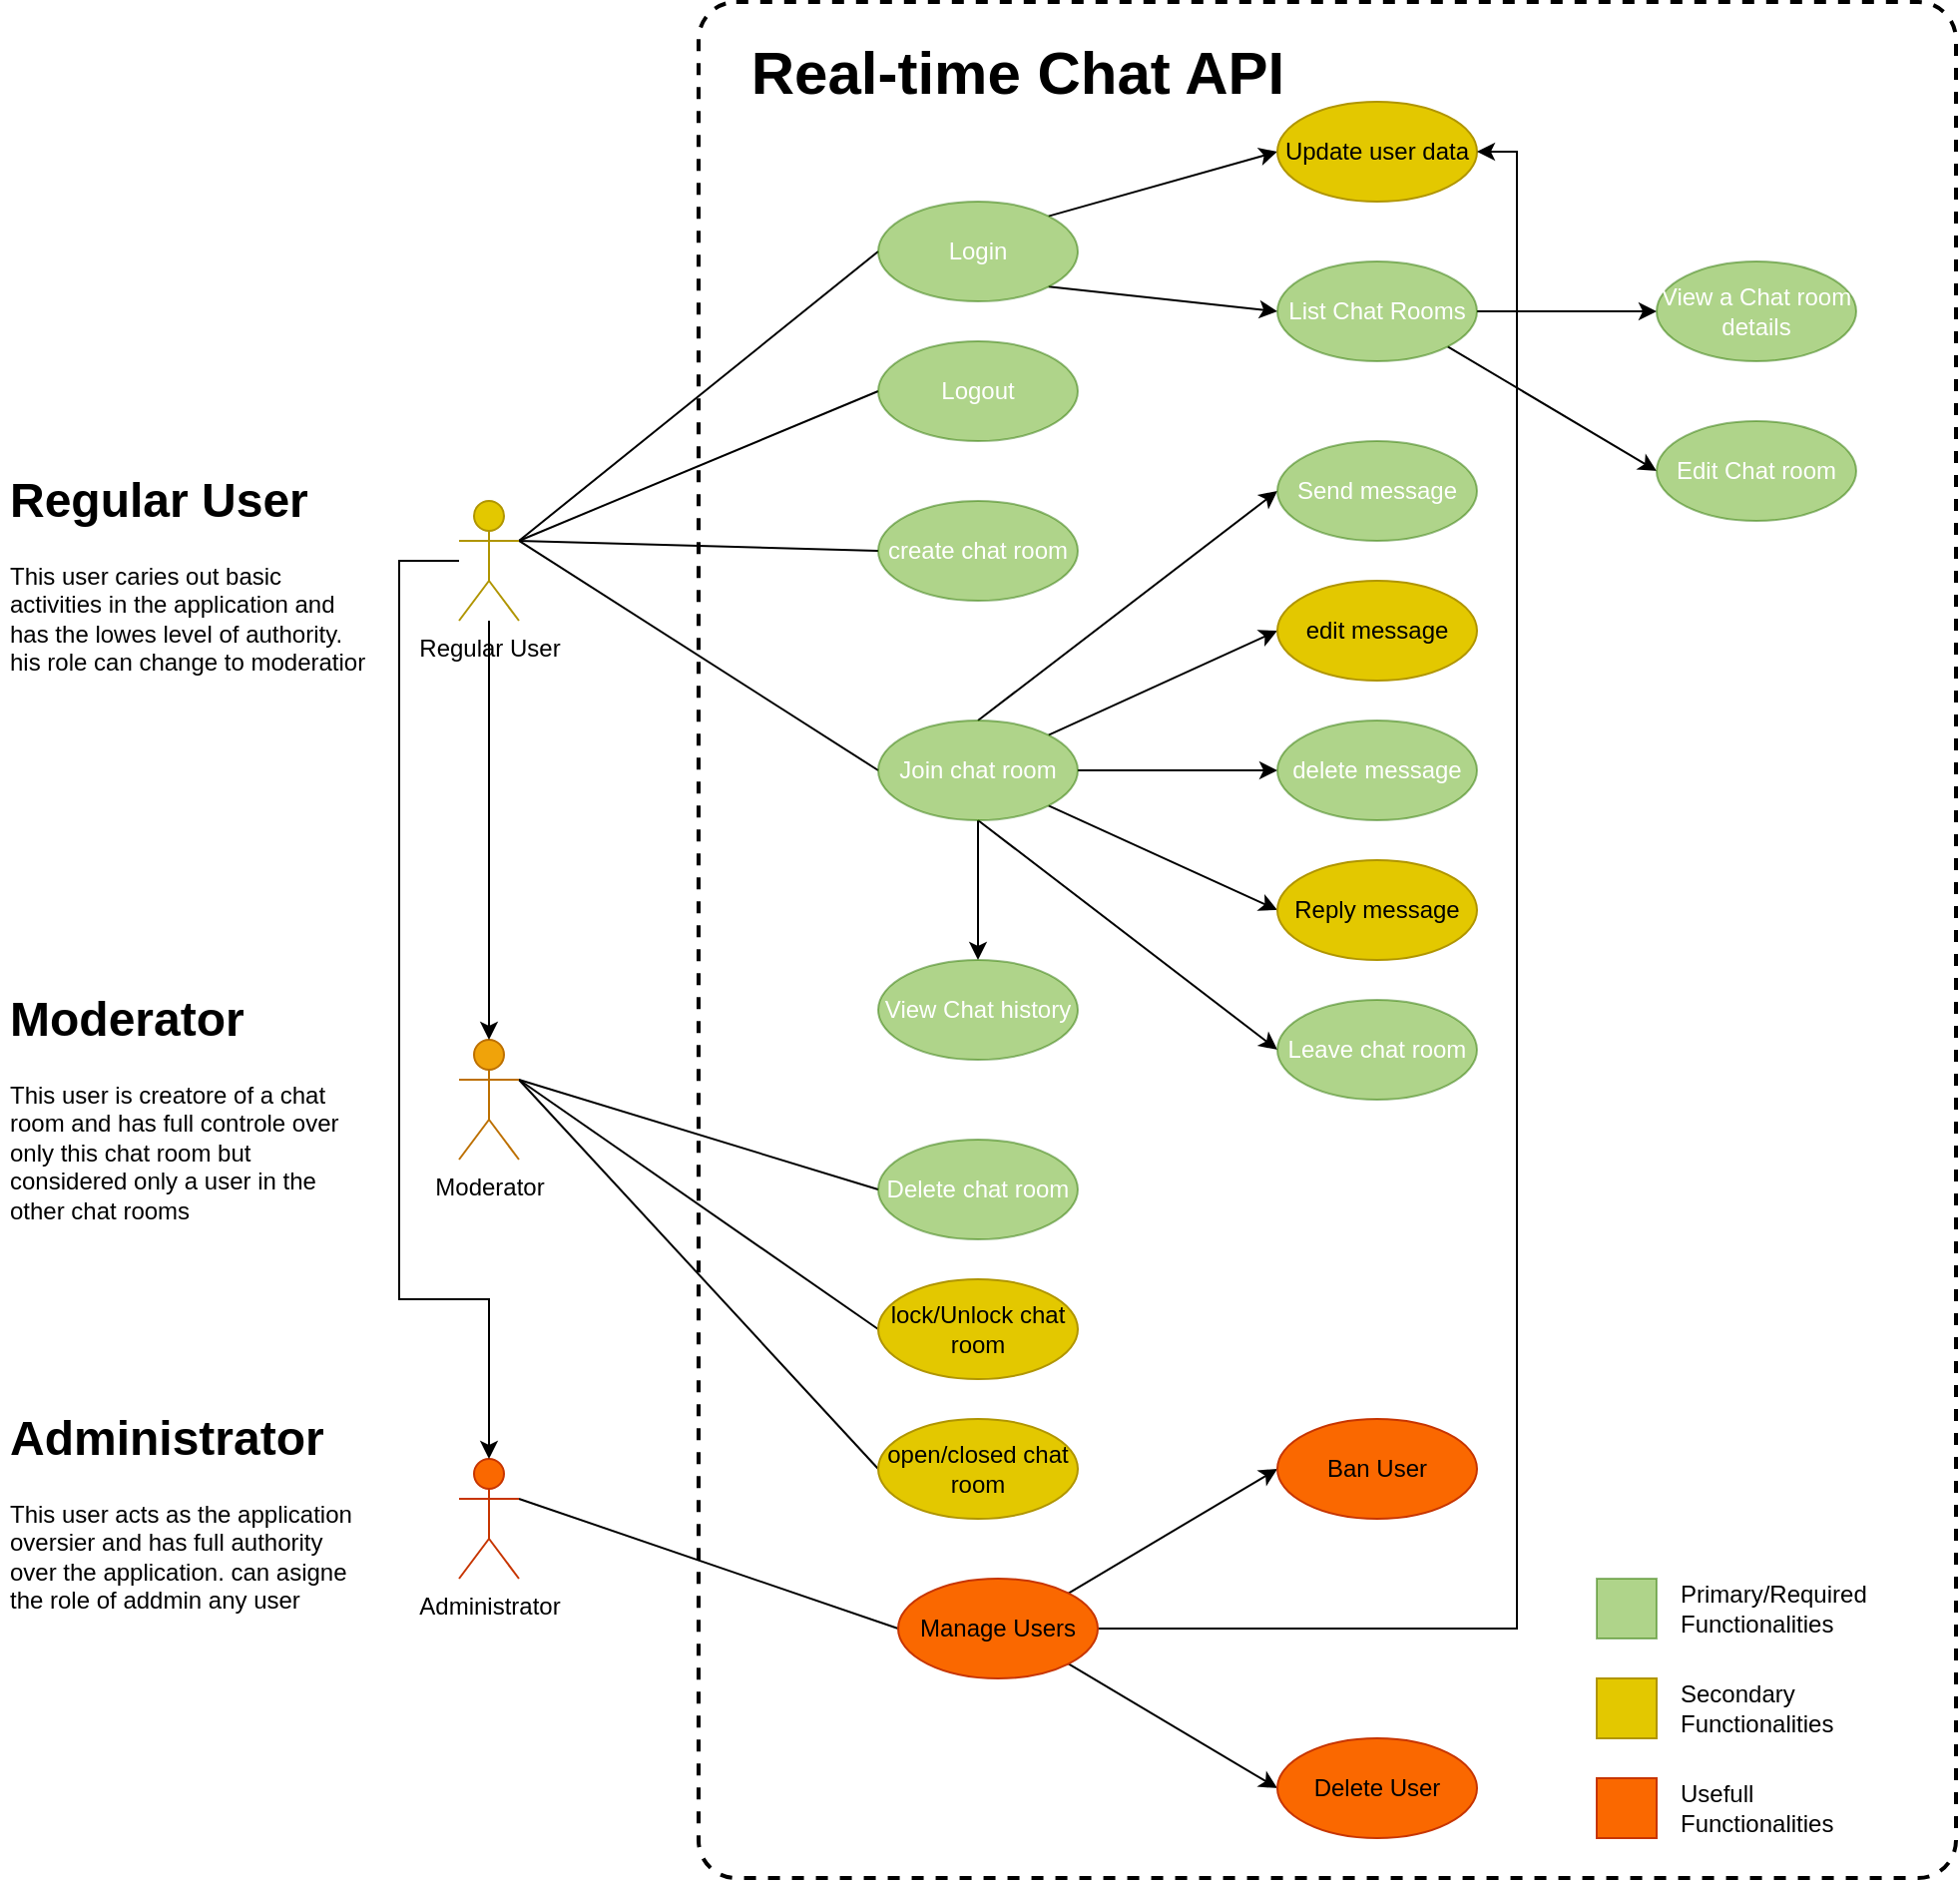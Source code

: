 <mxfile version="23.0.2" type="device">
  <diagram name="Page-1" id="6SJeVT3afv-_U2DxjBjM">
    <mxGraphModel dx="3187" dy="5176" grid="1" gridSize="10" guides="1" tooltips="1" connect="1" arrows="1" fold="1" page="1" pageScale="1" pageWidth="2339" pageHeight="3300" math="0" shadow="0">
      <root>
        <mxCell id="0" />
        <mxCell id="1" parent="0" />
        <mxCell id="yJGCrKRlhljD5VC-1T4R-48" value="" style="rounded=1;whiteSpace=wrap;html=1;fillColor=none;dashed=1;strokeWidth=2;arcSize=3;" vertex="1" parent="1">
          <mxGeometry x="510" y="-160" width="630" height="940" as="geometry" />
        </mxCell>
        <mxCell id="yJGCrKRlhljD5VC-1T4R-21" style="rounded=0;orthogonalLoop=1;jettySize=auto;html=1;exitX=1;exitY=0.333;exitDx=0;exitDy=0;exitPerimeter=0;entryX=0;entryY=0.5;entryDx=0;entryDy=0;endArrow=none;endFill=0;" edge="1" parent="1" source="yJGCrKRlhljD5VC-1T4R-1" target="yJGCrKRlhljD5VC-1T4R-9">
          <mxGeometry relative="1" as="geometry" />
        </mxCell>
        <mxCell id="yJGCrKRlhljD5VC-1T4R-23" style="rounded=0;orthogonalLoop=1;jettySize=auto;html=1;exitX=1;exitY=0.333;exitDx=0;exitDy=0;exitPerimeter=0;entryX=0;entryY=0.5;entryDx=0;entryDy=0;endArrow=none;endFill=0;" edge="1" parent="1" source="yJGCrKRlhljD5VC-1T4R-1" target="yJGCrKRlhljD5VC-1T4R-20">
          <mxGeometry relative="1" as="geometry" />
        </mxCell>
        <mxCell id="yJGCrKRlhljD5VC-1T4R-32" style="rounded=0;orthogonalLoop=1;jettySize=auto;html=1;exitX=1;exitY=0.333;exitDx=0;exitDy=0;exitPerimeter=0;entryX=0;entryY=0.5;entryDx=0;entryDy=0;endArrow=none;endFill=0;" edge="1" parent="1" source="yJGCrKRlhljD5VC-1T4R-1" target="yJGCrKRlhljD5VC-1T4R-8">
          <mxGeometry relative="1" as="geometry" />
        </mxCell>
        <mxCell id="yJGCrKRlhljD5VC-1T4R-33" style="rounded=0;orthogonalLoop=1;jettySize=auto;html=1;exitX=1;exitY=0.333;exitDx=0;exitDy=0;exitPerimeter=0;entryX=0;entryY=0.5;entryDx=0;entryDy=0;endArrow=none;endFill=0;" edge="1" parent="1" source="yJGCrKRlhljD5VC-1T4R-1" target="yJGCrKRlhljD5VC-1T4R-7">
          <mxGeometry relative="1" as="geometry" />
        </mxCell>
        <mxCell id="yJGCrKRlhljD5VC-1T4R-1" value="Regular User" style="shape=umlActor;verticalLabelPosition=bottom;verticalAlign=top;html=1;outlineConnect=0;fillColor=#e3c800;fontColor=#000000;strokeColor=#B09500;" vertex="1" parent="1">
          <mxGeometry x="390" y="90" width="30" height="60" as="geometry" />
        </mxCell>
        <mxCell id="yJGCrKRlhljD5VC-1T4R-30" style="rounded=0;orthogonalLoop=1;jettySize=auto;html=1;exitX=1;exitY=0.333;exitDx=0;exitDy=0;exitPerimeter=0;entryX=0;entryY=0.5;entryDx=0;entryDy=0;endArrow=none;endFill=0;" edge="1" parent="1" source="yJGCrKRlhljD5VC-1T4R-2" target="yJGCrKRlhljD5VC-1T4R-28">
          <mxGeometry relative="1" as="geometry" />
        </mxCell>
        <mxCell id="yJGCrKRlhljD5VC-1T4R-31" style="rounded=0;orthogonalLoop=1;jettySize=auto;html=1;exitX=1;exitY=0.333;exitDx=0;exitDy=0;exitPerimeter=0;entryX=0;entryY=0.5;entryDx=0;entryDy=0;endArrow=none;endFill=0;" edge="1" parent="1" source="yJGCrKRlhljD5VC-1T4R-2" target="yJGCrKRlhljD5VC-1T4R-29">
          <mxGeometry relative="1" as="geometry" />
        </mxCell>
        <mxCell id="yJGCrKRlhljD5VC-1T4R-57" style="rounded=0;orthogonalLoop=1;jettySize=auto;html=1;exitX=1;exitY=0.333;exitDx=0;exitDy=0;exitPerimeter=0;entryX=0;entryY=0.5;entryDx=0;entryDy=0;endArrow=none;endFill=0;" edge="1" parent="1" source="yJGCrKRlhljD5VC-1T4R-2" target="yJGCrKRlhljD5VC-1T4R-56">
          <mxGeometry relative="1" as="geometry" />
        </mxCell>
        <mxCell id="yJGCrKRlhljD5VC-1T4R-2" value="Moderator" style="shape=umlActor;verticalLabelPosition=bottom;verticalAlign=top;html=1;outlineConnect=0;fillColor=#f0a30a;fontColor=#000000;strokeColor=#BD7000;" vertex="1" parent="1">
          <mxGeometry x="390" y="360" width="30" height="60" as="geometry" />
        </mxCell>
        <mxCell id="yJGCrKRlhljD5VC-1T4R-42" style="rounded=0;orthogonalLoop=1;jettySize=auto;html=1;exitX=1;exitY=0.333;exitDx=0;exitDy=0;exitPerimeter=0;entryX=0;entryY=0.5;entryDx=0;entryDy=0;endArrow=none;endFill=0;" edge="1" parent="1" source="yJGCrKRlhljD5VC-1T4R-3" target="yJGCrKRlhljD5VC-1T4R-35">
          <mxGeometry relative="1" as="geometry" />
        </mxCell>
        <mxCell id="yJGCrKRlhljD5VC-1T4R-3" value="Administrator" style="shape=umlActor;verticalLabelPosition=bottom;verticalAlign=top;html=1;outlineConnect=0;fillColor=#fa6800;fontColor=#000000;strokeColor=#C73500;" vertex="1" parent="1">
          <mxGeometry x="390" y="570" width="30" height="60" as="geometry" />
        </mxCell>
        <mxCell id="yJGCrKRlhljD5VC-1T4R-4" value="&lt;h1&gt;Regular User&amp;nbsp;&lt;/h1&gt;&lt;p&gt;This user caries out basic activities in the application and has the lowes level of authority. his role can change to moderatior&lt;/p&gt;" style="text;html=1;strokeColor=none;fillColor=none;spacing=5;spacingTop=-20;whiteSpace=wrap;overflow=hidden;rounded=0;" vertex="1" parent="1">
          <mxGeometry x="160" y="70" width="190" height="120" as="geometry" />
        </mxCell>
        <mxCell id="yJGCrKRlhljD5VC-1T4R-5" value="&lt;h1&gt;Moderator&amp;nbsp;&lt;/h1&gt;&lt;p&gt;This user is creatore of a chat room and has full controle over only this chat room but considered only a user in the other chat rooms&lt;/p&gt;" style="text;html=1;strokeColor=none;fillColor=none;spacing=5;spacingTop=-20;whiteSpace=wrap;overflow=hidden;rounded=0;" vertex="1" parent="1">
          <mxGeometry x="160" y="330" width="190" height="130" as="geometry" />
        </mxCell>
        <mxCell id="yJGCrKRlhljD5VC-1T4R-6" value="&lt;h1&gt;Administrator&amp;nbsp;&lt;/h1&gt;&lt;p&gt;This user acts as the application oversier and has full authority over the application. can asigne the role of addmin any user&lt;/p&gt;" style="text;html=1;strokeColor=none;fillColor=none;spacing=5;spacingTop=-20;whiteSpace=wrap;overflow=hidden;rounded=0;" vertex="1" parent="1">
          <mxGeometry x="160" y="540" width="190" height="120" as="geometry" />
        </mxCell>
        <mxCell id="yJGCrKRlhljD5VC-1T4R-49" style="rounded=0;orthogonalLoop=1;jettySize=auto;html=1;exitX=1;exitY=0;exitDx=0;exitDy=0;entryX=0;entryY=0.5;entryDx=0;entryDy=0;endArrow=classic;endFill=1;" edge="1" parent="1" source="yJGCrKRlhljD5VC-1T4R-7" target="yJGCrKRlhljD5VC-1T4R-34">
          <mxGeometry relative="1" as="geometry" />
        </mxCell>
        <mxCell id="yJGCrKRlhljD5VC-1T4R-51" style="rounded=0;orthogonalLoop=1;jettySize=auto;html=1;exitX=1;exitY=1;exitDx=0;exitDy=0;entryX=0;entryY=0.5;entryDx=0;entryDy=0;" edge="1" parent="1" source="yJGCrKRlhljD5VC-1T4R-7" target="yJGCrKRlhljD5VC-1T4R-50">
          <mxGeometry relative="1" as="geometry" />
        </mxCell>
        <mxCell id="yJGCrKRlhljD5VC-1T4R-7" value="Login" style="ellipse;whiteSpace=wrap;html=1;fillColor=#60a917;strokeColor=#2D7600;fontColor=#ffffff;opacity=50;" vertex="1" parent="1">
          <mxGeometry x="600" y="-60" width="100" height="50" as="geometry" />
        </mxCell>
        <mxCell id="yJGCrKRlhljD5VC-1T4R-8" value="Logout" style="ellipse;whiteSpace=wrap;html=1;fillColor=#60a917;strokeColor=#2D7600;fontColor=#ffffff;opacity=50;" vertex="1" parent="1">
          <mxGeometry x="600" y="10" width="100" height="50" as="geometry" />
        </mxCell>
        <mxCell id="yJGCrKRlhljD5VC-1T4R-14" style="rounded=0;orthogonalLoop=1;jettySize=auto;html=1;exitX=0.5;exitY=0;exitDx=0;exitDy=0;entryX=0;entryY=0.5;entryDx=0;entryDy=0;" edge="1" parent="1" source="yJGCrKRlhljD5VC-1T4R-9" target="yJGCrKRlhljD5VC-1T4R-10">
          <mxGeometry relative="1" as="geometry" />
        </mxCell>
        <mxCell id="yJGCrKRlhljD5VC-1T4R-15" style="rounded=0;orthogonalLoop=1;jettySize=auto;html=1;exitX=1;exitY=0;exitDx=0;exitDy=0;entryX=0;entryY=0.5;entryDx=0;entryDy=0;" edge="1" parent="1" source="yJGCrKRlhljD5VC-1T4R-9" target="yJGCrKRlhljD5VC-1T4R-11">
          <mxGeometry relative="1" as="geometry" />
        </mxCell>
        <mxCell id="yJGCrKRlhljD5VC-1T4R-16" style="rounded=0;orthogonalLoop=1;jettySize=auto;html=1;exitX=1;exitY=0.5;exitDx=0;exitDy=0;entryX=0;entryY=0.5;entryDx=0;entryDy=0;" edge="1" parent="1" source="yJGCrKRlhljD5VC-1T4R-9" target="yJGCrKRlhljD5VC-1T4R-12">
          <mxGeometry relative="1" as="geometry" />
        </mxCell>
        <mxCell id="yJGCrKRlhljD5VC-1T4R-17" style="rounded=0;orthogonalLoop=1;jettySize=auto;html=1;exitX=1;exitY=1;exitDx=0;exitDy=0;entryX=0;entryY=0.5;entryDx=0;entryDy=0;" edge="1" parent="1" source="yJGCrKRlhljD5VC-1T4R-9" target="yJGCrKRlhljD5VC-1T4R-13">
          <mxGeometry relative="1" as="geometry" />
        </mxCell>
        <mxCell id="yJGCrKRlhljD5VC-1T4R-19" style="rounded=0;orthogonalLoop=1;jettySize=auto;html=1;exitX=0.5;exitY=1;exitDx=0;exitDy=0;entryX=0;entryY=0.5;entryDx=0;entryDy=0;" edge="1" parent="1" source="yJGCrKRlhljD5VC-1T4R-9" target="yJGCrKRlhljD5VC-1T4R-18">
          <mxGeometry relative="1" as="geometry" />
        </mxCell>
        <mxCell id="yJGCrKRlhljD5VC-1T4R-45" style="rounded=0;orthogonalLoop=1;jettySize=auto;html=1;exitX=0.5;exitY=1;exitDx=0;exitDy=0;entryX=0.5;entryY=0;entryDx=0;entryDy=0;" edge="1" parent="1" source="yJGCrKRlhljD5VC-1T4R-9" target="yJGCrKRlhljD5VC-1T4R-43">
          <mxGeometry relative="1" as="geometry" />
        </mxCell>
        <mxCell id="yJGCrKRlhljD5VC-1T4R-9" value="Join chat room" style="ellipse;whiteSpace=wrap;html=1;fillColor=#60a917;strokeColor=#2D7600;fontColor=#ffffff;opacity=50;" vertex="1" parent="1">
          <mxGeometry x="600" y="200" width="100" height="50" as="geometry" />
        </mxCell>
        <mxCell id="yJGCrKRlhljD5VC-1T4R-10" value="Send message" style="ellipse;whiteSpace=wrap;html=1;fillColor=#60a917;strokeColor=#2D7600;fontColor=#ffffff;opacity=50;" vertex="1" parent="1">
          <mxGeometry x="800" y="60" width="100" height="50" as="geometry" />
        </mxCell>
        <mxCell id="yJGCrKRlhljD5VC-1T4R-11" value="edit message" style="ellipse;whiteSpace=wrap;html=1;fillColor=#e3c800;fontColor=#000000;strokeColor=#B09500;" vertex="1" parent="1">
          <mxGeometry x="800" y="130" width="100" height="50" as="geometry" />
        </mxCell>
        <mxCell id="yJGCrKRlhljD5VC-1T4R-12" value="delete message" style="ellipse;whiteSpace=wrap;html=1;fillColor=#60a917;strokeColor=#2D7600;fontColor=#ffffff;opacity=50;" vertex="1" parent="1">
          <mxGeometry x="800" y="200" width="100" height="50" as="geometry" />
        </mxCell>
        <mxCell id="yJGCrKRlhljD5VC-1T4R-13" value="Reply message" style="ellipse;whiteSpace=wrap;html=1;fillColor=#e3c800;strokeColor=#B09500;fontColor=#000000;" vertex="1" parent="1">
          <mxGeometry x="800" y="270" width="100" height="50" as="geometry" />
        </mxCell>
        <mxCell id="yJGCrKRlhljD5VC-1T4R-18" value="Leave chat room" style="ellipse;whiteSpace=wrap;html=1;fillColor=#60a917;strokeColor=#2D7600;fontColor=#ffffff;opacity=50;" vertex="1" parent="1">
          <mxGeometry x="800" y="340" width="100" height="50" as="geometry" />
        </mxCell>
        <mxCell id="yJGCrKRlhljD5VC-1T4R-20" value="create chat room" style="ellipse;whiteSpace=wrap;html=1;fillColor=#60a917;strokeColor=#2D7600;fontColor=#ffffff;opacity=50;" vertex="1" parent="1">
          <mxGeometry x="600" y="90" width="100" height="50" as="geometry" />
        </mxCell>
        <mxCell id="yJGCrKRlhljD5VC-1T4R-25" style="edgeStyle=orthogonalEdgeStyle;rounded=0;orthogonalLoop=1;jettySize=auto;html=1;entryX=0.5;entryY=0;entryDx=0;entryDy=0;entryPerimeter=0;" edge="1" parent="1" source="yJGCrKRlhljD5VC-1T4R-1" target="yJGCrKRlhljD5VC-1T4R-2">
          <mxGeometry relative="1" as="geometry" />
        </mxCell>
        <mxCell id="yJGCrKRlhljD5VC-1T4R-27" style="edgeStyle=orthogonalEdgeStyle;rounded=0;orthogonalLoop=1;jettySize=auto;html=1;entryX=0.5;entryY=0;entryDx=0;entryDy=0;entryPerimeter=0;" edge="1" parent="1" source="yJGCrKRlhljD5VC-1T4R-1" target="yJGCrKRlhljD5VC-1T4R-3">
          <mxGeometry relative="1" as="geometry">
            <Array as="points">
              <mxPoint x="360" y="120" />
              <mxPoint x="360" y="490" />
              <mxPoint x="405" y="490" />
            </Array>
          </mxGeometry>
        </mxCell>
        <mxCell id="yJGCrKRlhljD5VC-1T4R-28" value="lock/Unlock chat&lt;br&gt;room" style="ellipse;whiteSpace=wrap;html=1;fillColor=#e3c800;strokeColor=#B09500;fontColor=#000000;" vertex="1" parent="1">
          <mxGeometry x="600" y="480" width="100" height="50" as="geometry" />
        </mxCell>
        <mxCell id="yJGCrKRlhljD5VC-1T4R-29" value="open/closed chat&lt;br&gt;room" style="ellipse;whiteSpace=wrap;html=1;fillColor=#e3c800;strokeColor=#B09500;fontColor=#000000;" vertex="1" parent="1">
          <mxGeometry x="600" y="550" width="100" height="50" as="geometry" />
        </mxCell>
        <mxCell id="yJGCrKRlhljD5VC-1T4R-34" value="Update user data" style="ellipse;whiteSpace=wrap;html=1;fillColor=#e3c800;strokeColor=#B09500;fontColor=#000000;" vertex="1" parent="1">
          <mxGeometry x="800" y="-110" width="100" height="50" as="geometry" />
        </mxCell>
        <mxCell id="yJGCrKRlhljD5VC-1T4R-39" style="rounded=0;orthogonalLoop=1;jettySize=auto;html=1;exitX=1;exitY=0;exitDx=0;exitDy=0;entryX=0;entryY=0.5;entryDx=0;entryDy=0;" edge="1" parent="1" source="yJGCrKRlhljD5VC-1T4R-35" target="yJGCrKRlhljD5VC-1T4R-36">
          <mxGeometry relative="1" as="geometry" />
        </mxCell>
        <mxCell id="yJGCrKRlhljD5VC-1T4R-41" style="rounded=0;orthogonalLoop=1;jettySize=auto;html=1;exitX=1;exitY=1;exitDx=0;exitDy=0;entryX=0;entryY=0.5;entryDx=0;entryDy=0;" edge="1" parent="1" source="yJGCrKRlhljD5VC-1T4R-35" target="yJGCrKRlhljD5VC-1T4R-38">
          <mxGeometry relative="1" as="geometry" />
        </mxCell>
        <mxCell id="yJGCrKRlhljD5VC-1T4R-47" style="edgeStyle=orthogonalEdgeStyle;rounded=0;orthogonalLoop=1;jettySize=auto;html=1;exitX=1;exitY=0.5;exitDx=0;exitDy=0;entryX=1;entryY=0.5;entryDx=0;entryDy=0;" edge="1" parent="1" source="yJGCrKRlhljD5VC-1T4R-35" target="yJGCrKRlhljD5VC-1T4R-34">
          <mxGeometry relative="1" as="geometry" />
        </mxCell>
        <mxCell id="yJGCrKRlhljD5VC-1T4R-35" value="Manage Users" style="ellipse;whiteSpace=wrap;html=1;fillColor=#fa6800;fontColor=#000000;strokeColor=#C73500;" vertex="1" parent="1">
          <mxGeometry x="610" y="630" width="100" height="50" as="geometry" />
        </mxCell>
        <mxCell id="yJGCrKRlhljD5VC-1T4R-36" value="Ban User" style="ellipse;whiteSpace=wrap;html=1;fillColor=#fa6800;fontColor=#000000;strokeColor=#C73500;" vertex="1" parent="1">
          <mxGeometry x="800" y="550" width="100" height="50" as="geometry" />
        </mxCell>
        <mxCell id="yJGCrKRlhljD5VC-1T4R-38" value="Delete User" style="ellipse;whiteSpace=wrap;html=1;fillColor=#fa6800;fontColor=#000000;strokeColor=#C73500;" vertex="1" parent="1">
          <mxGeometry x="800" y="710" width="100" height="50" as="geometry" />
        </mxCell>
        <mxCell id="yJGCrKRlhljD5VC-1T4R-43" value="View Chat history" style="ellipse;whiteSpace=wrap;html=1;fillColor=#60a917;strokeColor=#2D7600;fontColor=#ffffff;opacity=50;" vertex="1" parent="1">
          <mxGeometry x="600" y="320" width="100" height="50" as="geometry" />
        </mxCell>
        <mxCell id="yJGCrKRlhljD5VC-1T4R-53" style="edgeStyle=orthogonalEdgeStyle;rounded=0;orthogonalLoop=1;jettySize=auto;html=1;exitX=1;exitY=0.5;exitDx=0;exitDy=0;entryX=0;entryY=0.5;entryDx=0;entryDy=0;" edge="1" parent="1" source="yJGCrKRlhljD5VC-1T4R-50" target="yJGCrKRlhljD5VC-1T4R-52">
          <mxGeometry relative="1" as="geometry" />
        </mxCell>
        <mxCell id="yJGCrKRlhljD5VC-1T4R-55" style="rounded=0;orthogonalLoop=1;jettySize=auto;html=1;exitX=1;exitY=1;exitDx=0;exitDy=0;entryX=0;entryY=0.5;entryDx=0;entryDy=0;" edge="1" parent="1" source="yJGCrKRlhljD5VC-1T4R-50" target="yJGCrKRlhljD5VC-1T4R-54">
          <mxGeometry relative="1" as="geometry" />
        </mxCell>
        <mxCell id="yJGCrKRlhljD5VC-1T4R-50" value="List Chat Rooms" style="ellipse;whiteSpace=wrap;html=1;fillColor=#60a917;strokeColor=#2D7600;fontColor=#ffffff;opacity=50;" vertex="1" parent="1">
          <mxGeometry x="800" y="-30" width="100" height="50" as="geometry" />
        </mxCell>
        <mxCell id="yJGCrKRlhljD5VC-1T4R-52" value="View a Chat room details" style="ellipse;whiteSpace=wrap;html=1;fillColor=#60a917;strokeColor=#2D7600;fontColor=#ffffff;opacity=50;" vertex="1" parent="1">
          <mxGeometry x="990" y="-30" width="100" height="50" as="geometry" />
        </mxCell>
        <mxCell id="yJGCrKRlhljD5VC-1T4R-54" value="Edit Chat room" style="ellipse;whiteSpace=wrap;html=1;fillColor=#60a917;strokeColor=#2D7600;fontColor=#ffffff;opacity=50;" vertex="1" parent="1">
          <mxGeometry x="990" y="50" width="100" height="50" as="geometry" />
        </mxCell>
        <mxCell id="yJGCrKRlhljD5VC-1T4R-56" value="Delete chat room" style="ellipse;whiteSpace=wrap;html=1;fillColor=#60a917;strokeColor=#2D7600;fontColor=#ffffff;opacity=50;" vertex="1" parent="1">
          <mxGeometry x="600" y="410" width="100" height="50" as="geometry" />
        </mxCell>
        <mxCell id="yJGCrKRlhljD5VC-1T4R-58" value="&lt;b&gt;&lt;font style=&quot;font-size: 30px;&quot;&gt;Real-time Chat API&lt;/font&gt;&lt;/b&gt;" style="text;html=1;strokeColor=none;fillColor=none;align=center;verticalAlign=middle;whiteSpace=wrap;rounded=0;" vertex="1" parent="1">
          <mxGeometry x="530" y="-140" width="280" height="30" as="geometry" />
        </mxCell>
        <mxCell id="yJGCrKRlhljD5VC-1T4R-59" value="" style="rounded=0;whiteSpace=wrap;html=1;fillColor=#60a917;strokeColor=#2D7600;fontColor=#ffffff;opacity=50;" vertex="1" parent="1">
          <mxGeometry x="960" y="630" width="30" height="30" as="geometry" />
        </mxCell>
        <mxCell id="yJGCrKRlhljD5VC-1T4R-61" value="" style="rounded=0;whiteSpace=wrap;html=1;fillColor=#e3c800;strokeColor=#B09500;fontColor=#000000;" vertex="1" parent="1">
          <mxGeometry x="960" y="680" width="30" height="30" as="geometry" />
        </mxCell>
        <mxCell id="yJGCrKRlhljD5VC-1T4R-62" value="" style="rounded=0;whiteSpace=wrap;html=1;fillColor=#fa6800;strokeColor=#C73500;fontColor=#000000;" vertex="1" parent="1">
          <mxGeometry x="960" y="730" width="30" height="30" as="geometry" />
        </mxCell>
        <mxCell id="yJGCrKRlhljD5VC-1T4R-63" value="Primary/Required Functionalities" style="text;html=1;strokeColor=none;fillColor=none;align=left;verticalAlign=middle;whiteSpace=wrap;rounded=0;" vertex="1" parent="1">
          <mxGeometry x="1000" y="630" width="80" height="30" as="geometry" />
        </mxCell>
        <mxCell id="yJGCrKRlhljD5VC-1T4R-64" value="Secondary Functionalities" style="text;html=1;strokeColor=none;fillColor=none;align=left;verticalAlign=middle;whiteSpace=wrap;rounded=0;" vertex="1" parent="1">
          <mxGeometry x="1000" y="680" width="80" height="30" as="geometry" />
        </mxCell>
        <mxCell id="yJGCrKRlhljD5VC-1T4R-65" value="Usefull Functionalities" style="text;html=1;strokeColor=none;fillColor=none;align=left;verticalAlign=middle;whiteSpace=wrap;rounded=0;" vertex="1" parent="1">
          <mxGeometry x="1000" y="730" width="80" height="30" as="geometry" />
        </mxCell>
      </root>
    </mxGraphModel>
  </diagram>
</mxfile>
